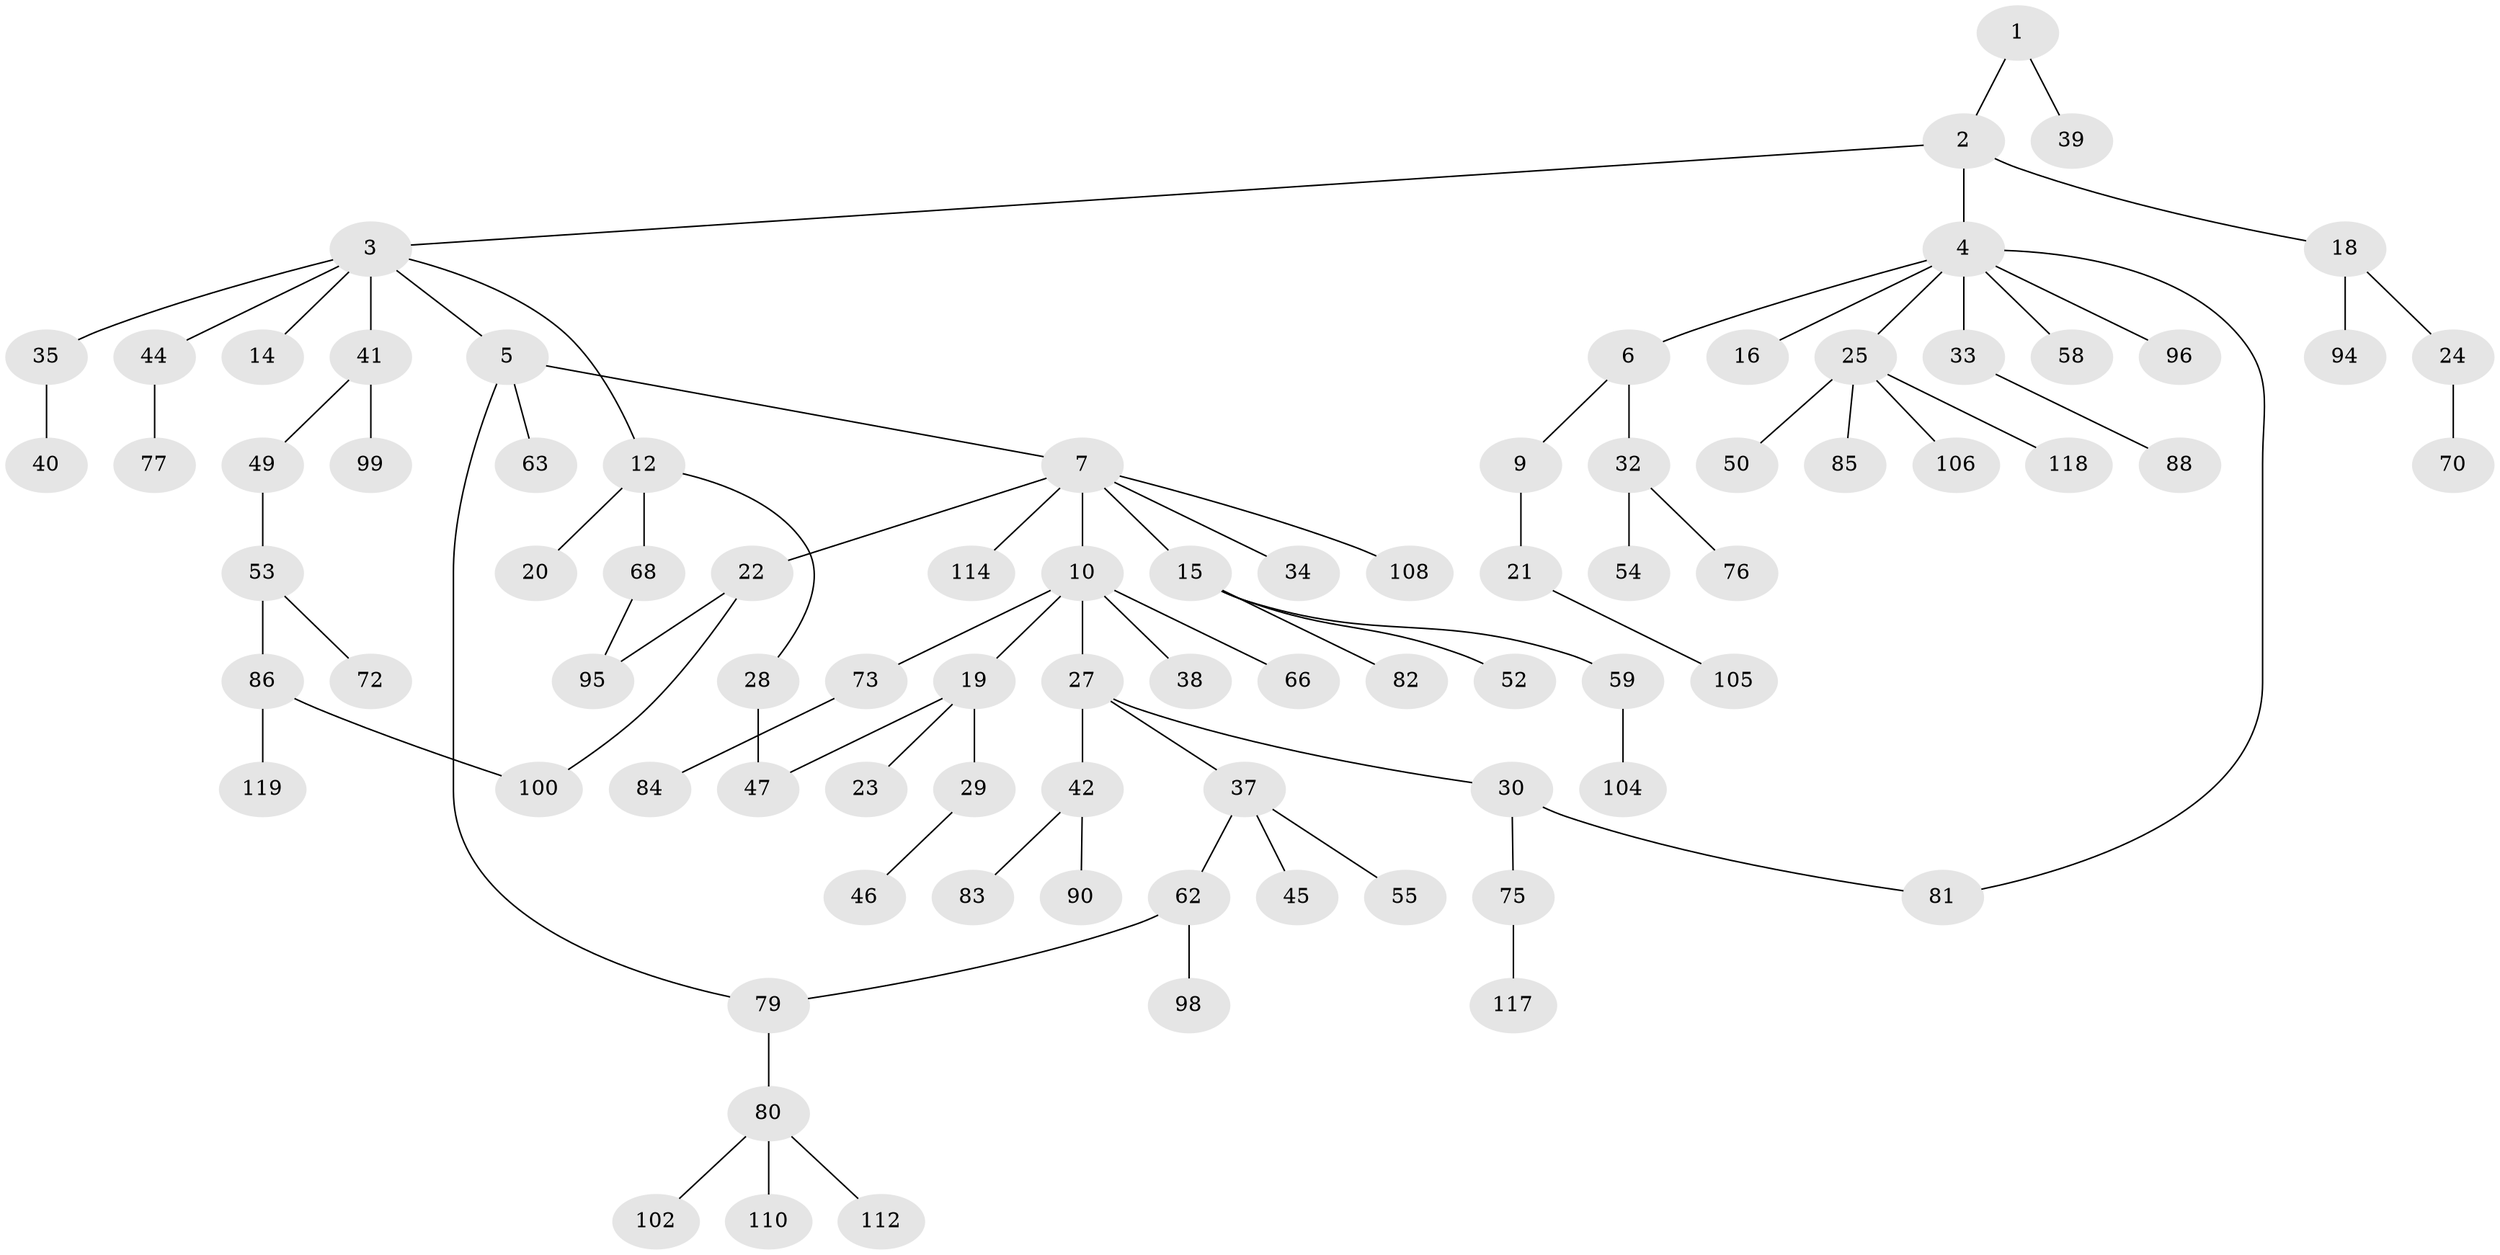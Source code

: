 // Generated by graph-tools (version 1.1) at 2025/51/02/27/25 19:51:36]
// undirected, 84 vertices, 88 edges
graph export_dot {
graph [start="1"]
  node [color=gray90,style=filled];
  1 [super="+109"];
  2 [super="+8"];
  3 [super="+11"];
  4 [super="+48"];
  5 [super="+65"];
  6 [super="+26"];
  7 [super="+107"];
  9 [super="+60"];
  10 [super="+17"];
  12 [super="+13"];
  14;
  15;
  16;
  18;
  19 [super="+36"];
  20;
  21;
  22 [super="+57"];
  23 [super="+31"];
  24;
  25 [super="+43"];
  27;
  28 [super="+74"];
  29;
  30;
  32 [super="+92"];
  33 [super="+69"];
  34 [super="+64"];
  35;
  37 [super="+116"];
  38;
  39;
  40;
  41 [super="+51"];
  42 [super="+103"];
  44 [super="+61"];
  45;
  46 [super="+56"];
  47;
  49;
  50 [super="+93"];
  52;
  53 [super="+78"];
  54;
  55;
  58;
  59 [super="+71"];
  62 [super="+67"];
  63;
  66 [super="+97"];
  68;
  70;
  72;
  73 [super="+87"];
  75 [super="+91"];
  76 [super="+115"];
  77;
  79 [super="+111"];
  80;
  81;
  82;
  83;
  84;
  85;
  86 [super="+89"];
  88 [super="+101"];
  90;
  94;
  95;
  96;
  98;
  99;
  100;
  102 [super="+113"];
  104;
  105;
  106;
  108;
  110;
  112;
  114;
  117;
  118;
  119;
  1 -- 2;
  1 -- 39;
  2 -- 3;
  2 -- 4;
  2 -- 18;
  3 -- 5;
  3 -- 14;
  3 -- 41;
  3 -- 35;
  3 -- 12;
  3 -- 44;
  4 -- 6;
  4 -- 16;
  4 -- 25;
  4 -- 33;
  4 -- 96;
  4 -- 81;
  4 -- 58;
  5 -- 7;
  5 -- 63;
  5 -- 79;
  6 -- 9;
  6 -- 32;
  7 -- 10;
  7 -- 15;
  7 -- 22;
  7 -- 34;
  7 -- 108;
  7 -- 114;
  9 -- 21;
  10 -- 19;
  10 -- 27;
  10 -- 66;
  10 -- 73;
  10 -- 38;
  12 -- 28;
  12 -- 20;
  12 -- 68;
  15 -- 52;
  15 -- 59;
  15 -- 82;
  18 -- 24;
  18 -- 94;
  19 -- 23;
  19 -- 29;
  19 -- 47 [weight=2];
  21 -- 105;
  22 -- 95;
  22 -- 100;
  24 -- 70;
  25 -- 106;
  25 -- 50;
  25 -- 85;
  25 -- 118;
  27 -- 30;
  27 -- 37;
  27 -- 42;
  28 -- 47;
  29 -- 46;
  30 -- 75;
  30 -- 81;
  32 -- 54;
  32 -- 76;
  33 -- 88;
  35 -- 40;
  37 -- 45;
  37 -- 55;
  37 -- 62;
  41 -- 49;
  41 -- 99;
  42 -- 83;
  42 -- 90;
  44 -- 77;
  49 -- 53;
  53 -- 72;
  53 -- 86;
  59 -- 104;
  62 -- 98;
  62 -- 79;
  68 -- 95;
  73 -- 84;
  75 -- 117;
  79 -- 80;
  80 -- 102;
  80 -- 110;
  80 -- 112;
  86 -- 119;
  86 -- 100;
}
